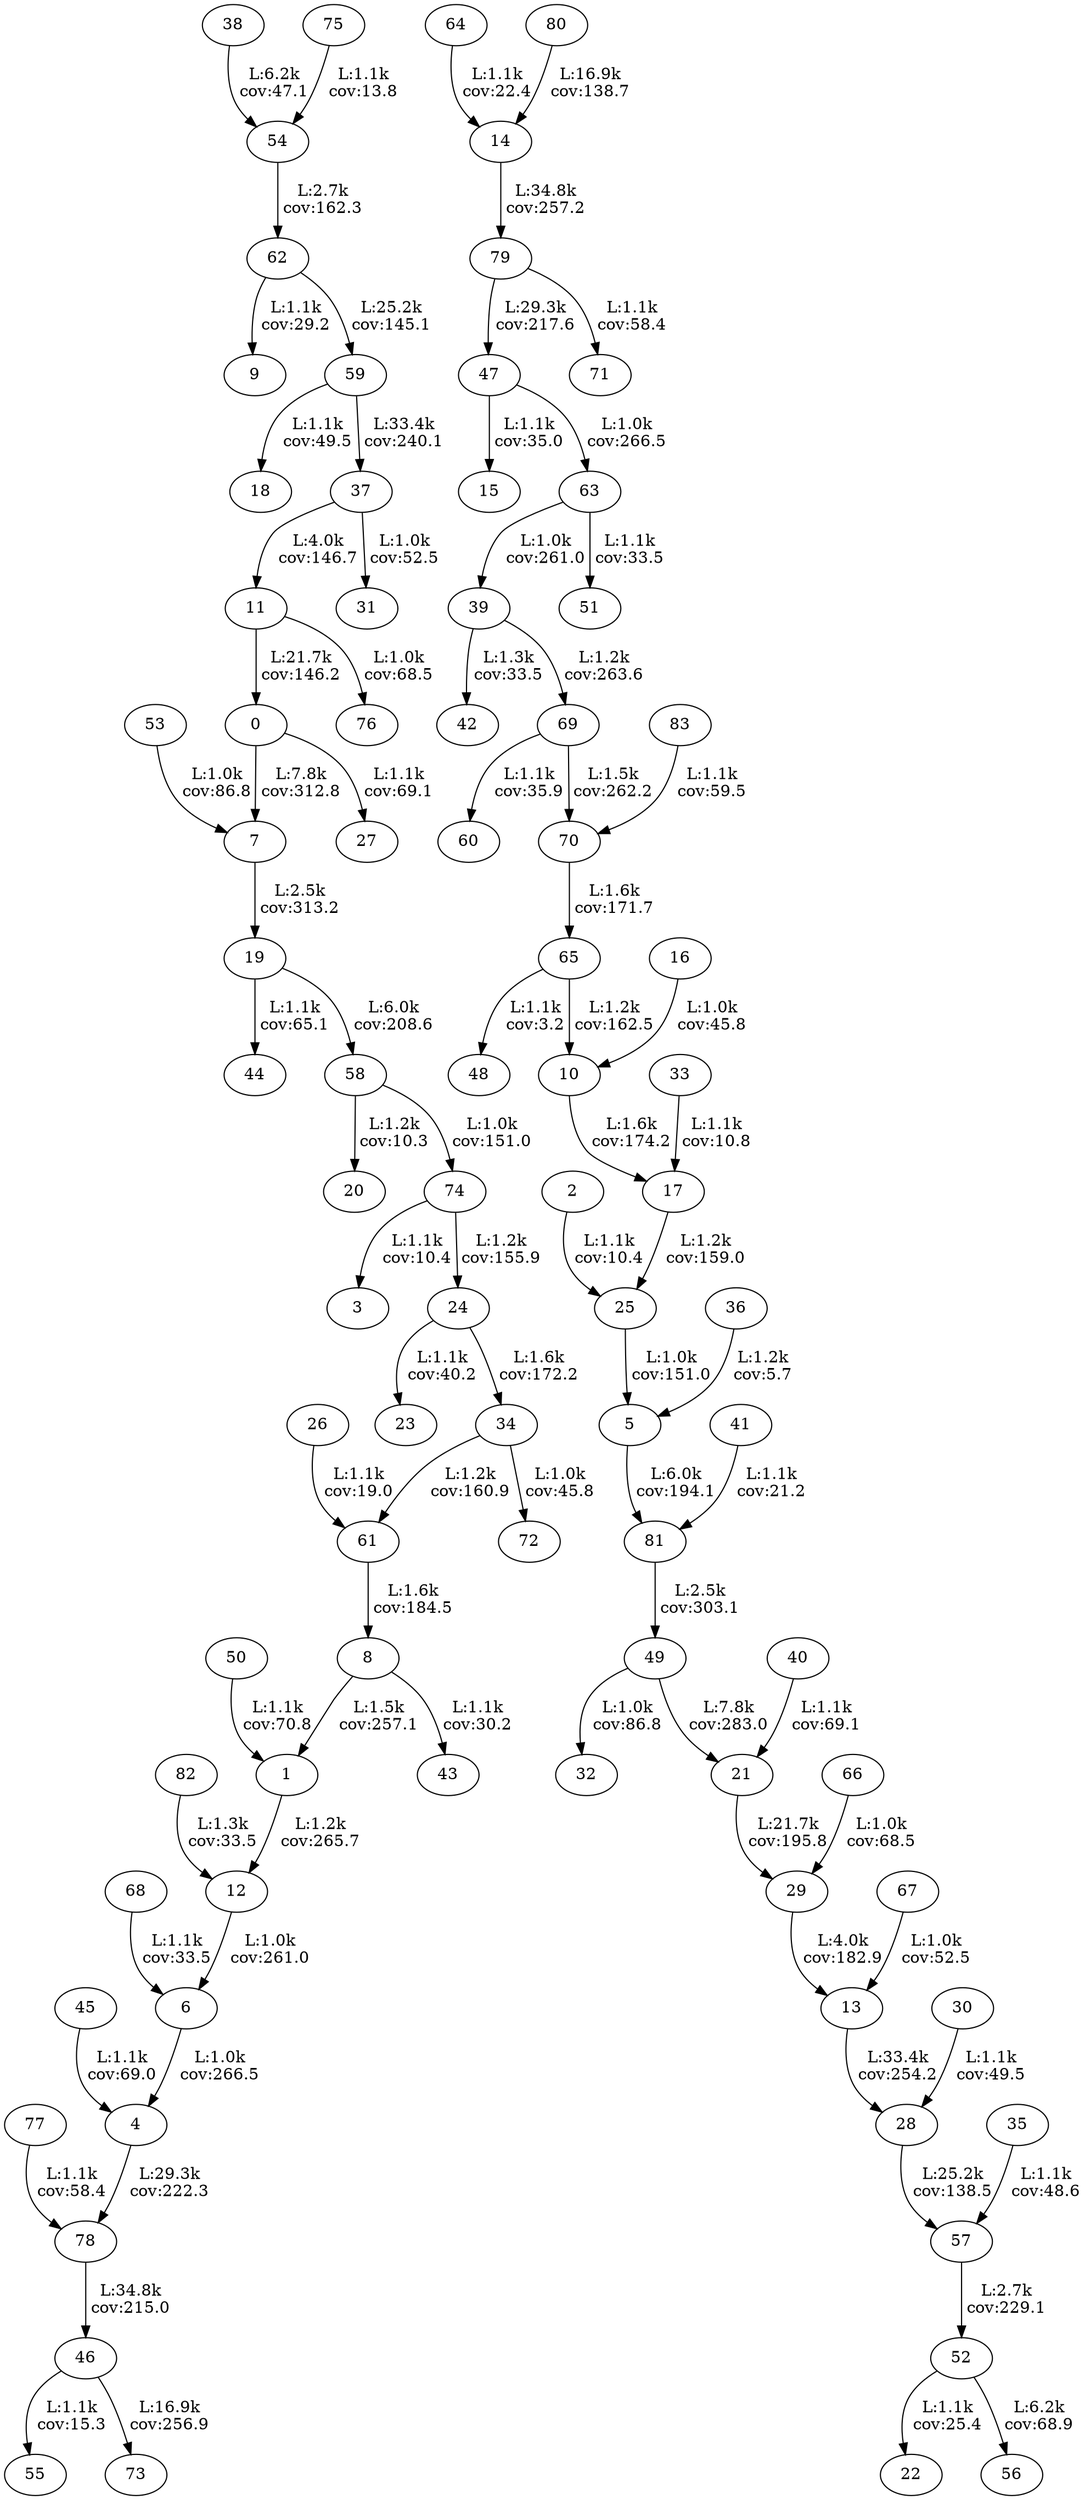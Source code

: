 digraph {
0;
1;
2;
3;
4;
5;
6;
7;
8;
9;
10;
11;
12;
13;
14;
15;
16;
17;
18;
19;
20;
21;
22;
23;
24;
25;
26;
27;
28;
29;
30;
31;
32;
33;
34;
35;
36;
37;
38;
39;
40;
41;
42;
43;
44;
45;
46;
47;
48;
49;
50;
51;
52;
53;
54;
55;
56;
57;
58;
59;
60;
61;
62;
63;
64;
65;
66;
67;
68;
69;
70;
71;
72;
73;
74;
75;
76;
77;
78;
79;
80;
81;
82;
83;
40 -> 21 [label=" L:1.1k
 cov:69.1"];
21 -> 29 [label=" L:21.7k
 cov:195.8"];
16 -> 10 [label=" L:1.0k
 cov:45.8"];
10 -> 17 [label=" L:1.6k
 cov:174.2"];
36 -> 5 [label=" L:1.2k
 cov:5.7"];
5 -> 81 [label=" L:6.0k
 cov:194.1"];
29 -> 13 [label=" L:4.0k
 cov:182.9"];
41 -> 81 [label=" L:1.1k
 cov:21.2"];
81 -> 49 [label=" L:2.5k
 cov:303.1"];
53 -> 7 [label=" L:1.0k
 cov:86.8"];
7 -> 19 [label=" L:2.5k
 cov:313.2"];
11 -> 0 [label=" L:21.7k
 cov:146.2"];
11 -> 76 [label=" L:1.0k
 cov:68.5"];
0 -> 7 [label=" L:7.8k
 cov:312.8"];
0 -> 27 [label=" L:1.1k
 cov:69.1"];
38 -> 54 [label=" L:6.2k
 cov:47.1"];
54 -> 62 [label=" L:2.7k
 cov:162.3"];
19 -> 58 [label=" L:6.0k
 cov:208.6"];
19 -> 44 [label=" L:1.1k
 cov:65.1"];
58 -> 74 [label=" L:1.0k
 cov:151.0"];
58 -> 20 [label=" L:1.2k
 cov:10.3"];
24 -> 34 [label=" L:1.6k
 cov:172.2"];
24 -> 23 [label=" L:1.1k
 cov:40.2"];
34 -> 61 [label=" L:1.2k
 cov:160.9"];
34 -> 72 [label=" L:1.0k
 cov:45.8"];
59 -> 37 [label=" L:33.4k
 cov:240.1"];
59 -> 18 [label=" L:1.1k
 cov:49.5"];
37 -> 11 [label=" L:4.0k
 cov:146.7"];
37 -> 31 [label=" L:1.0k
 cov:52.5"];
17 -> 25 [label=" L:1.2k
 cov:159.0"];
65 -> 10 [label=" L:1.2k
 cov:162.5"];
65 -> 48 [label=" L:1.1k
 cov:3.2"];
6 -> 4 [label=" L:1.0k
 cov:266.5"];
4 -> 78 [label=" L:29.3k
 cov:222.3"];
25 -> 5 [label=" L:1.0k
 cov:151.0"];
79 -> 47 [label=" L:29.3k
 cov:217.6"];
79 -> 71 [label=" L:1.1k
 cov:58.4"];
47 -> 63 [label=" L:1.0k
 cov:266.5"];
47 -> 15 [label=" L:1.1k
 cov:35.0"];
35 -> 57 [label=" L:1.1k
 cov:48.6"];
57 -> 52 [label=" L:2.7k
 cov:229.1"];
77 -> 78 [label=" L:1.1k
 cov:58.4"];
78 -> 46 [label=" L:34.8k
 cov:215.0"];
66 -> 29 [label=" L:1.0k
 cov:68.5"];
13 -> 28 [label=" L:33.4k
 cov:254.2"];
67 -> 13 [label=" L:1.0k
 cov:52.5"];
49 -> 21 [label=" L:7.8k
 cov:283.0"];
49 -> 32 [label=" L:1.0k
 cov:86.8"];
14 -> 79 [label=" L:34.8k
 cov:257.2"];
28 -> 57 [label=" L:25.2k
 cov:138.5"];
64 -> 14 [label=" L:1.1k
 cov:22.4"];
62 -> 59 [label=" L:25.2k
 cov:145.1"];
62 -> 9 [label=" L:1.1k
 cov:29.2"];
52 -> 56 [label=" L:6.2k
 cov:68.9"];
52 -> 22 [label=" L:1.1k
 cov:25.4"];
46 -> 73 [label=" L:16.9k
 cov:256.9"];
46 -> 55 [label=" L:1.1k
 cov:15.3"];
75 -> 54 [label=" L:1.1k
 cov:13.8"];
61 -> 8 [label=" L:1.6k
 cov:184.5"];
8 -> 1 [label=" L:1.5k
 cov:257.1"];
8 -> 43 [label=" L:1.1k
 cov:30.2"];
74 -> 24 [label=" L:1.2k
 cov:155.9"];
74 -> 3 [label=" L:1.1k
 cov:10.4"];
26 -> 61 [label=" L:1.1k
 cov:19.0"];
68 -> 6 [label=" L:1.1k
 cov:33.5"];
80 -> 14 [label=" L:16.9k
 cov:138.7"];
2 -> 25 [label=" L:1.1k
 cov:10.4"];
83 -> 70 [label=" L:1.1k
 cov:59.5"];
70 -> 65 [label=" L:1.6k
 cov:171.7"];
30 -> 28 [label=" L:1.1k
 cov:49.5"];
33 -> 17 [label=" L:1.1k
 cov:10.8"];
50 -> 1 [label=" L:1.1k
 cov:70.8"];
1 -> 12 [label=" L:1.2k
 cov:265.7"];
12 -> 6 [label=" L:1.0k
 cov:261.0"];
82 -> 12 [label=" L:1.3k
 cov:33.5"];
63 -> 39 [label=" L:1.0k
 cov:261.0"];
63 -> 51 [label=" L:1.1k
 cov:33.5"];
39 -> 69 [label=" L:1.2k
 cov:263.6"];
39 -> 42 [label=" L:1.3k
 cov:33.5"];
69 -> 70 [label=" L:1.5k
 cov:262.2"];
69 -> 60 [label=" L:1.1k
 cov:35.9"];
45 -> 4 [label=" L:1.1k
 cov:69.0"];
}